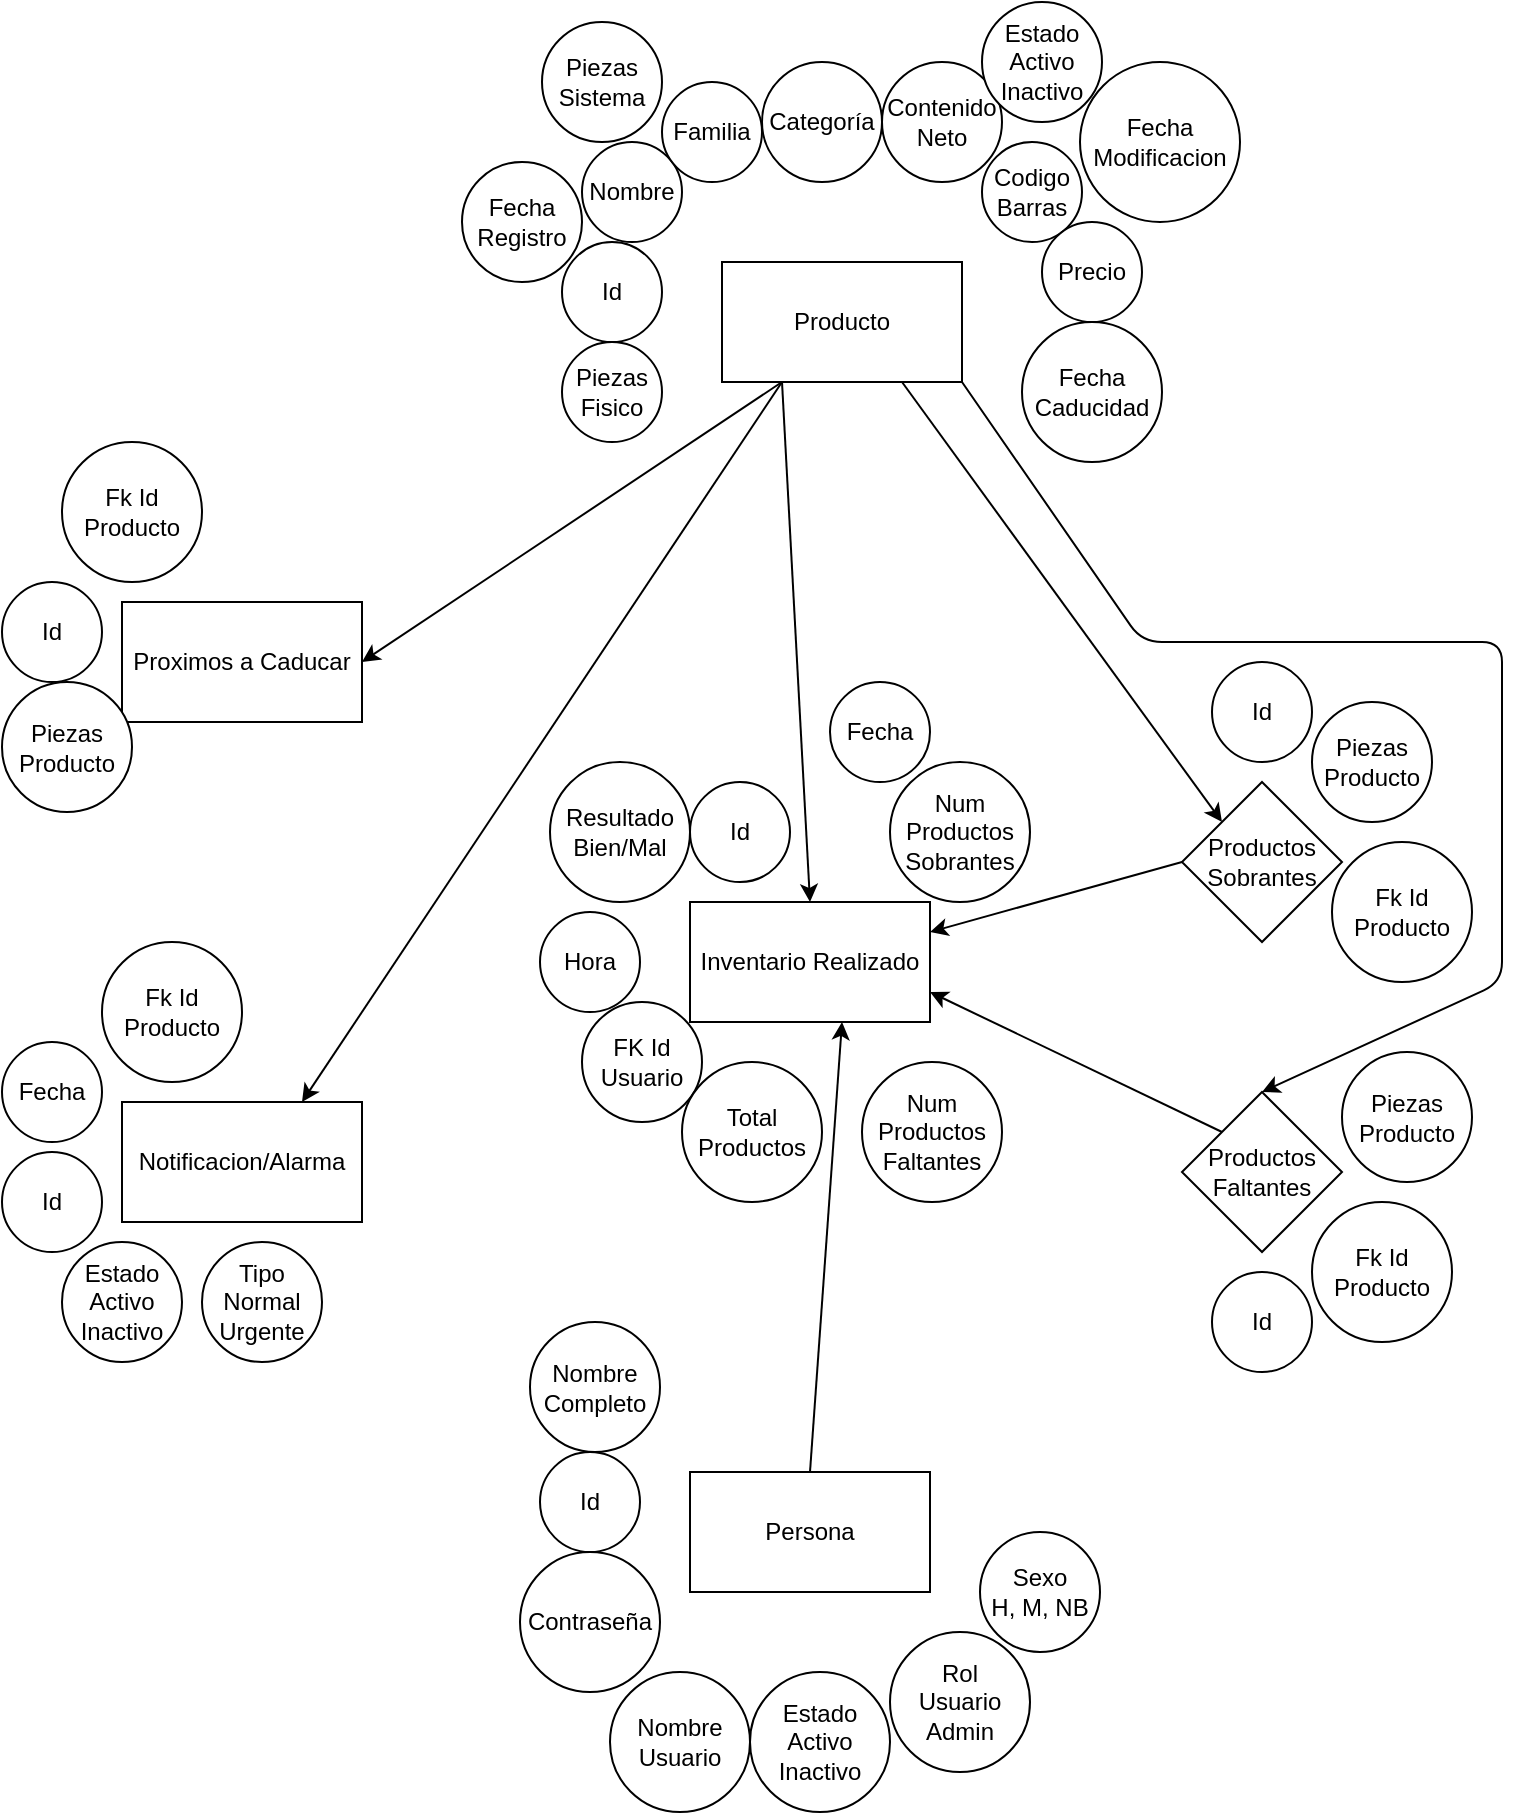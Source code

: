 <mxfile>
    <diagram id="K2UQQnsQFdKgTGh9kfJ0" name="Página-1">
        <mxGraphModel dx="1440" dy="599" grid="1" gridSize="10" guides="1" tooltips="1" connect="1" arrows="1" fold="1" page="1" pageScale="1" pageWidth="827" pageHeight="1169" math="0" shadow="0">
            <root>
                <mxCell id="0"/>
                <mxCell id="1" parent="0"/>
                <mxCell id="2" value="Id" style="ellipse;whiteSpace=wrap;html=1;aspect=fixed;" vertex="1" parent="1">
                    <mxGeometry x="290" y="160" width="50" height="50" as="geometry"/>
                </mxCell>
                <mxCell id="52" style="edgeStyle=none;html=1;exitX=0.25;exitY=1;exitDx=0;exitDy=0;entryX=0.5;entryY=0;entryDx=0;entryDy=0;" edge="1" parent="1" source="3" target="27">
                    <mxGeometry relative="1" as="geometry"/>
                </mxCell>
                <mxCell id="59" style="edgeStyle=none;html=1;exitX=0.75;exitY=1;exitDx=0;exitDy=0;entryX=0;entryY=0;entryDx=0;entryDy=0;" edge="1" parent="1" source="3" target="37">
                    <mxGeometry relative="1" as="geometry"/>
                </mxCell>
                <mxCell id="66" style="edgeStyle=none;html=1;exitX=0.25;exitY=1;exitDx=0;exitDy=0;entryX=1;entryY=0.5;entryDx=0;entryDy=0;" edge="1" parent="1" source="3" target="60">
                    <mxGeometry relative="1" as="geometry"/>
                </mxCell>
                <mxCell id="68" style="edgeStyle=none;html=1;exitX=1;exitY=1;exitDx=0;exitDy=0;entryX=0.5;entryY=0;entryDx=0;entryDy=0;" edge="1" parent="1" source="3" target="35">
                    <mxGeometry relative="1" as="geometry">
                        <mxPoint x="760" y="560" as="targetPoint"/>
                        <Array as="points">
                            <mxPoint x="580" y="360"/>
                            <mxPoint x="760" y="360"/>
                            <mxPoint x="760" y="530"/>
                        </Array>
                    </mxGeometry>
                </mxCell>
                <mxCell id="3" value="Producto" style="rounded=0;whiteSpace=wrap;html=1;" vertex="1" parent="1">
                    <mxGeometry x="370" y="170" width="120" height="60" as="geometry"/>
                </mxCell>
                <mxCell id="4" value="Nombre" style="ellipse;whiteSpace=wrap;html=1;aspect=fixed;" vertex="1" parent="1">
                    <mxGeometry x="300" y="110" width="50" height="50" as="geometry"/>
                </mxCell>
                <mxCell id="5" value="Familia" style="ellipse;whiteSpace=wrap;html=1;aspect=fixed;" vertex="1" parent="1">
                    <mxGeometry x="340" y="80" width="50" height="50" as="geometry"/>
                </mxCell>
                <mxCell id="6" value="Categoría" style="ellipse;whiteSpace=wrap;html=1;aspect=fixed;" vertex="1" parent="1">
                    <mxGeometry x="390" y="70" width="60" height="60" as="geometry"/>
                </mxCell>
                <mxCell id="7" value="Contenido&lt;br&gt;Neto" style="ellipse;whiteSpace=wrap;html=1;aspect=fixed;" vertex="1" parent="1">
                    <mxGeometry x="450" y="70" width="60" height="60" as="geometry"/>
                </mxCell>
                <mxCell id="8" value="Codigo&lt;br&gt;Barras" style="ellipse;whiteSpace=wrap;html=1;aspect=fixed;" vertex="1" parent="1">
                    <mxGeometry x="500" y="110" width="50" height="50" as="geometry"/>
                </mxCell>
                <mxCell id="10" value="Precio" style="ellipse;whiteSpace=wrap;html=1;aspect=fixed;" vertex="1" parent="1">
                    <mxGeometry x="530" y="150" width="50" height="50" as="geometry"/>
                </mxCell>
                <mxCell id="12" value="Fecha&lt;br&gt;Caducidad" style="ellipse;whiteSpace=wrap;html=1;aspect=fixed;" vertex="1" parent="1">
                    <mxGeometry x="520" y="200" width="70" height="70" as="geometry"/>
                </mxCell>
                <mxCell id="13" value="Piezas&lt;br&gt;Fisico" style="ellipse;whiteSpace=wrap;html=1;aspect=fixed;" vertex="1" parent="1">
                    <mxGeometry x="290" y="210" width="50" height="50" as="geometry"/>
                </mxCell>
                <mxCell id="14" value="Piezas&lt;br&gt;Sistema" style="ellipse;whiteSpace=wrap;html=1;aspect=fixed;" vertex="1" parent="1">
                    <mxGeometry x="280" y="50" width="60" height="60" as="geometry"/>
                </mxCell>
                <mxCell id="15" value="Fecha&lt;br&gt;Registro" style="ellipse;whiteSpace=wrap;html=1;aspect=fixed;" vertex="1" parent="1">
                    <mxGeometry x="240" y="120" width="60" height="60" as="geometry"/>
                </mxCell>
                <mxCell id="16" value="Fecha&lt;br&gt;Modificacion" style="ellipse;whiteSpace=wrap;html=1;aspect=fixed;" vertex="1" parent="1">
                    <mxGeometry x="549" y="70" width="80" height="80" as="geometry"/>
                </mxCell>
                <mxCell id="17" value="Estado&lt;br&gt;Activo&lt;br&gt;Inactivo" style="ellipse;whiteSpace=wrap;html=1;aspect=fixed;" vertex="1" parent="1">
                    <mxGeometry x="500" y="40" width="60" height="60" as="geometry"/>
                </mxCell>
                <mxCell id="49" style="edgeStyle=none;html=1;exitX=0.5;exitY=0;exitDx=0;exitDy=0;" edge="1" parent="1" source="18">
                    <mxGeometry relative="1" as="geometry">
                        <mxPoint x="430" y="550" as="targetPoint"/>
                    </mxGeometry>
                </mxCell>
                <mxCell id="18" value="Persona" style="rounded=0;whiteSpace=wrap;html=1;" vertex="1" parent="1">
                    <mxGeometry x="354" y="775" width="120" height="60" as="geometry"/>
                </mxCell>
                <mxCell id="19" value="Id" style="ellipse;whiteSpace=wrap;html=1;aspect=fixed;" vertex="1" parent="1">
                    <mxGeometry x="279" y="765" width="50" height="50" as="geometry"/>
                </mxCell>
                <mxCell id="20" value="Nombre&lt;br&gt;Completo" style="ellipse;whiteSpace=wrap;html=1;aspect=fixed;" vertex="1" parent="1">
                    <mxGeometry x="274" y="700" width="65" height="65" as="geometry"/>
                </mxCell>
                <mxCell id="21" value="Contraseña" style="ellipse;whiteSpace=wrap;html=1;aspect=fixed;" vertex="1" parent="1">
                    <mxGeometry x="269" y="815" width="70" height="70" as="geometry"/>
                </mxCell>
                <mxCell id="22" value="Nombre&lt;br&gt;Usuario" style="ellipse;whiteSpace=wrap;html=1;aspect=fixed;" vertex="1" parent="1">
                    <mxGeometry x="314" y="875" width="70" height="70" as="geometry"/>
                </mxCell>
                <mxCell id="23" value="Estado&lt;br&gt;Activo&lt;br&gt;Inactivo" style="ellipse;whiteSpace=wrap;html=1;aspect=fixed;" vertex="1" parent="1">
                    <mxGeometry x="384" y="875" width="70" height="70" as="geometry"/>
                </mxCell>
                <mxCell id="24" value="Rol&lt;br&gt;Usuario&lt;br&gt;Admin" style="ellipse;whiteSpace=wrap;html=1;aspect=fixed;" vertex="1" parent="1">
                    <mxGeometry x="454" y="855" width="70" height="70" as="geometry"/>
                </mxCell>
                <mxCell id="25" value="Sexo&lt;br&gt;H, M, NB" style="ellipse;whiteSpace=wrap;html=1;aspect=fixed;" vertex="1" parent="1">
                    <mxGeometry x="499" y="805" width="60" height="60" as="geometry"/>
                </mxCell>
                <mxCell id="27" value="Inventario Realizado" style="rounded=0;whiteSpace=wrap;html=1;" vertex="1" parent="1">
                    <mxGeometry x="354" y="490" width="120" height="60" as="geometry"/>
                </mxCell>
                <mxCell id="28" value="Hora" style="ellipse;whiteSpace=wrap;html=1;aspect=fixed;" vertex="1" parent="1">
                    <mxGeometry x="279" y="495" width="50" height="50" as="geometry"/>
                </mxCell>
                <mxCell id="29" value="Fecha" style="ellipse;whiteSpace=wrap;html=1;aspect=fixed;" vertex="1" parent="1">
                    <mxGeometry x="424" y="380" width="50" height="50" as="geometry"/>
                </mxCell>
                <mxCell id="30" value="FK Id Usuario" style="ellipse;whiteSpace=wrap;html=1;aspect=fixed;" vertex="1" parent="1">
                    <mxGeometry x="300" y="540" width="60" height="60" as="geometry"/>
                </mxCell>
                <mxCell id="31" value="Total&lt;br&gt;Productos" style="ellipse;whiteSpace=wrap;html=1;aspect=fixed;" vertex="1" parent="1">
                    <mxGeometry x="350" y="570" width="70" height="70" as="geometry"/>
                </mxCell>
                <mxCell id="34" value="Resultado&lt;br&gt;Bien/Mal" style="ellipse;whiteSpace=wrap;html=1;aspect=fixed;" vertex="1" parent="1">
                    <mxGeometry x="284" y="420" width="70" height="70" as="geometry"/>
                </mxCell>
                <mxCell id="50" style="edgeStyle=none;html=1;exitX=0;exitY=0;exitDx=0;exitDy=0;entryX=1;entryY=0.75;entryDx=0;entryDy=0;" edge="1" parent="1" source="35" target="27">
                    <mxGeometry relative="1" as="geometry"/>
                </mxCell>
                <mxCell id="35" value="&lt;span&gt;Productos&lt;/span&gt;&lt;br&gt;&lt;span&gt;Faltantes&lt;/span&gt;" style="rhombus;whiteSpace=wrap;html=1;" vertex="1" parent="1">
                    <mxGeometry x="600" y="585" width="80" height="80" as="geometry"/>
                </mxCell>
                <mxCell id="51" style="edgeStyle=none;html=1;exitX=0;exitY=0.5;exitDx=0;exitDy=0;entryX=1;entryY=0.25;entryDx=0;entryDy=0;" edge="1" parent="1" source="37" target="27">
                    <mxGeometry relative="1" as="geometry"/>
                </mxCell>
                <mxCell id="37" value="Productos&lt;br&gt;Sobrantes" style="rhombus;whiteSpace=wrap;html=1;" vertex="1" parent="1">
                    <mxGeometry x="600" y="430" width="80" height="80" as="geometry"/>
                </mxCell>
                <mxCell id="38" value="Id" style="ellipse;whiteSpace=wrap;html=1;aspect=fixed;" vertex="1" parent="1">
                    <mxGeometry x="354" y="430" width="50" height="50" as="geometry"/>
                </mxCell>
                <mxCell id="39" value="Num Productos&lt;br&gt;Sobrantes" style="ellipse;whiteSpace=wrap;html=1;aspect=fixed;" vertex="1" parent="1">
                    <mxGeometry x="454" y="420" width="70" height="70" as="geometry"/>
                </mxCell>
                <mxCell id="40" value="Id" style="ellipse;whiteSpace=wrap;html=1;aspect=fixed;" vertex="1" parent="1">
                    <mxGeometry x="615" y="370" width="50" height="50" as="geometry"/>
                </mxCell>
                <mxCell id="41" value="Piezas Producto" style="ellipse;whiteSpace=wrap;html=1;aspect=fixed;" vertex="1" parent="1">
                    <mxGeometry x="665" y="390" width="60" height="60" as="geometry"/>
                </mxCell>
                <mxCell id="42" value="Id" style="ellipse;whiteSpace=wrap;html=1;aspect=fixed;" vertex="1" parent="1">
                    <mxGeometry x="615" y="675" width="50" height="50" as="geometry"/>
                </mxCell>
                <mxCell id="43" value="Fk Id Producto" style="ellipse;whiteSpace=wrap;html=1;aspect=fixed;" vertex="1" parent="1">
                    <mxGeometry x="665" y="640" width="70" height="70" as="geometry"/>
                </mxCell>
                <mxCell id="45" value="Piezas Producto" style="ellipse;whiteSpace=wrap;html=1;aspect=fixed;" vertex="1" parent="1">
                    <mxGeometry x="680" y="565" width="65" height="65" as="geometry"/>
                </mxCell>
                <mxCell id="46" value="Fk Id Producto" style="ellipse;whiteSpace=wrap;html=1;aspect=fixed;" vertex="1" parent="1">
                    <mxGeometry x="675" y="460" width="70" height="70" as="geometry"/>
                </mxCell>
                <mxCell id="47" value="Num Productos&lt;br&gt;Faltantes" style="ellipse;whiteSpace=wrap;html=1;aspect=fixed;" vertex="1" parent="1">
                    <mxGeometry x="440" y="570" width="70" height="70" as="geometry"/>
                </mxCell>
                <mxCell id="53" value="Notificacion/Alarma" style="rounded=0;whiteSpace=wrap;html=1;" vertex="1" parent="1">
                    <mxGeometry x="70" y="590" width="120" height="60" as="geometry"/>
                </mxCell>
                <mxCell id="54" value="Fk Id Producto" style="ellipse;whiteSpace=wrap;html=1;aspect=fixed;" vertex="1" parent="1">
                    <mxGeometry x="60" y="510" width="70" height="70" as="geometry"/>
                </mxCell>
                <mxCell id="55" value="Fecha" style="ellipse;whiteSpace=wrap;html=1;aspect=fixed;" vertex="1" parent="1">
                    <mxGeometry x="10" y="560" width="50" height="50" as="geometry"/>
                </mxCell>
                <mxCell id="56" value="Id" style="ellipse;whiteSpace=wrap;html=1;aspect=fixed;" vertex="1" parent="1">
                    <mxGeometry x="10" y="615" width="50" height="50" as="geometry"/>
                </mxCell>
                <mxCell id="58" value="Estado&lt;br&gt;Activo&lt;br&gt;Inactivo" style="ellipse;whiteSpace=wrap;html=1;aspect=fixed;" vertex="1" parent="1">
                    <mxGeometry x="40" y="660" width="60" height="60" as="geometry"/>
                </mxCell>
                <mxCell id="67" style="edgeStyle=none;html=1;exitX=0.25;exitY=1;exitDx=0;exitDy=0;entryX=0.75;entryY=0;entryDx=0;entryDy=0;" edge="1" parent="1" source="3" target="53">
                    <mxGeometry relative="1" as="geometry"/>
                </mxCell>
                <mxCell id="60" value="Proximos a Caducar" style="rounded=0;whiteSpace=wrap;html=1;" vertex="1" parent="1">
                    <mxGeometry x="70" y="340" width="120" height="60" as="geometry"/>
                </mxCell>
                <mxCell id="61" value="Id" style="ellipse;whiteSpace=wrap;html=1;aspect=fixed;" vertex="1" parent="1">
                    <mxGeometry x="10" y="330" width="50" height="50" as="geometry"/>
                </mxCell>
                <mxCell id="62" value="Tipo&lt;br&gt;Normal&lt;br&gt;Urgente" style="ellipse;whiteSpace=wrap;html=1;aspect=fixed;" vertex="1" parent="1">
                    <mxGeometry x="110" y="660" width="60" height="60" as="geometry"/>
                </mxCell>
                <mxCell id="63" value="Fk Id Producto" style="ellipse;whiteSpace=wrap;html=1;aspect=fixed;" vertex="1" parent="1">
                    <mxGeometry x="40" y="260" width="70" height="70" as="geometry"/>
                </mxCell>
                <mxCell id="64" value="Piezas Producto" style="ellipse;whiteSpace=wrap;html=1;aspect=fixed;" vertex="1" parent="1">
                    <mxGeometry x="10" y="380" width="65" height="65" as="geometry"/>
                </mxCell>
            </root>
        </mxGraphModel>
    </diagram>
</mxfile>